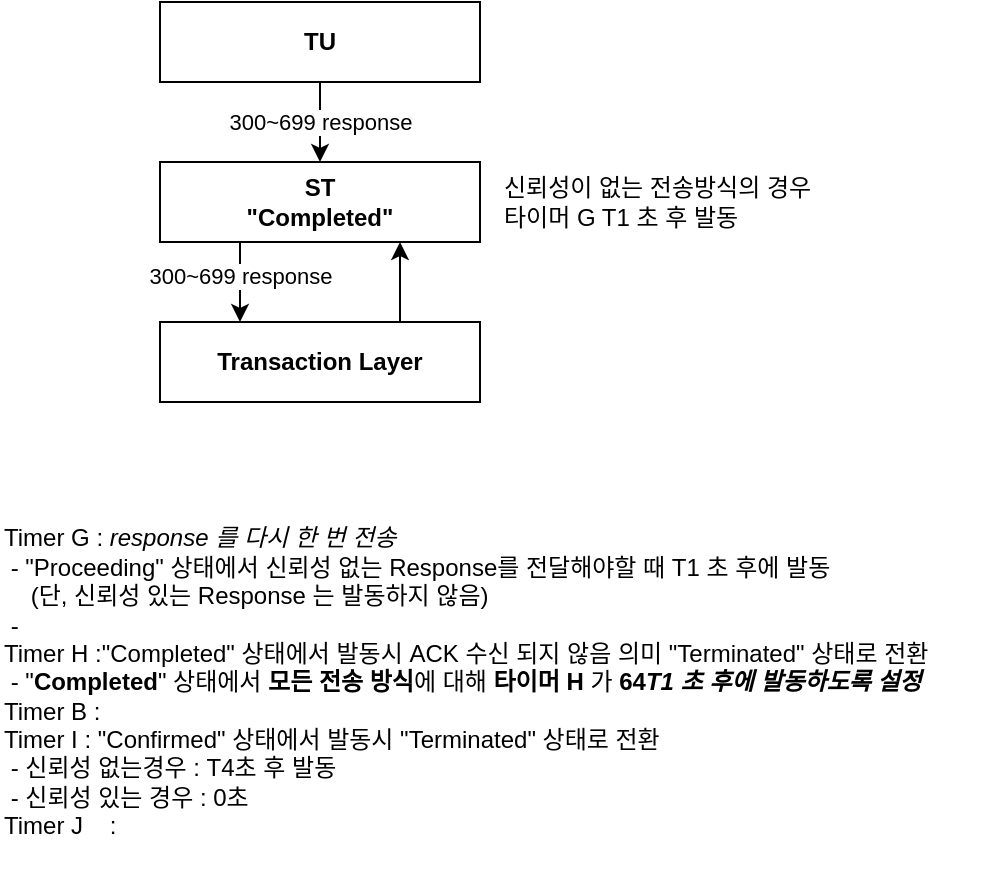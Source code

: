 <mxfile version="23.1.8" type="github">
  <diagram name="페이지-1" id="2TWUUUYWlqyvGFhY7QsK">
    <mxGraphModel dx="574" dy="291" grid="1" gridSize="10" guides="1" tooltips="1" connect="1" arrows="1" fold="1" page="1" pageScale="1" pageWidth="827" pageHeight="1169" math="0" shadow="0">
      <root>
        <mxCell id="0" />
        <mxCell id="1" parent="0" />
        <mxCell id="YR_tlpugdxNq_lBeiD9A-9" value="300~699 response" style="edgeStyle=orthogonalEdgeStyle;rounded=0;orthogonalLoop=1;jettySize=auto;html=1;exitX=0.5;exitY=1;exitDx=0;exitDy=0;entryX=0.5;entryY=0;entryDx=0;entryDy=0;" edge="1" parent="1" source="YR_tlpugdxNq_lBeiD9A-1" target="YR_tlpugdxNq_lBeiD9A-2">
          <mxGeometry relative="1" as="geometry" />
        </mxCell>
        <mxCell id="YR_tlpugdxNq_lBeiD9A-1" value="&lt;b&gt;TU&lt;/b&gt;" style="rounded=0;whiteSpace=wrap;html=1;" vertex="1" parent="1">
          <mxGeometry x="120" y="80" width="160" height="40" as="geometry" />
        </mxCell>
        <mxCell id="YR_tlpugdxNq_lBeiD9A-2" value="&lt;b&gt;ST&lt;br&gt;&quot;Completed&quot;&lt;br&gt;&lt;/b&gt;" style="rounded=0;whiteSpace=wrap;html=1;" vertex="1" parent="1">
          <mxGeometry x="120" y="160" width="160" height="40" as="geometry" />
        </mxCell>
        <mxCell id="YR_tlpugdxNq_lBeiD9A-15" style="edgeStyle=orthogonalEdgeStyle;rounded=0;orthogonalLoop=1;jettySize=auto;html=1;exitX=0.75;exitY=0;exitDx=0;exitDy=0;entryX=0.75;entryY=1;entryDx=0;entryDy=0;" edge="1" parent="1" source="YR_tlpugdxNq_lBeiD9A-6" target="YR_tlpugdxNq_lBeiD9A-2">
          <mxGeometry relative="1" as="geometry" />
        </mxCell>
        <mxCell id="YR_tlpugdxNq_lBeiD9A-6" value="&lt;b&gt;Transaction Layer&lt;/b&gt;" style="rounded=0;whiteSpace=wrap;html=1;" vertex="1" parent="1">
          <mxGeometry x="120" y="240" width="160" height="40" as="geometry" />
        </mxCell>
        <mxCell id="YR_tlpugdxNq_lBeiD9A-14" style="edgeStyle=orthogonalEdgeStyle;rounded=0;orthogonalLoop=1;jettySize=auto;html=1;exitX=0.25;exitY=1;exitDx=0;exitDy=0;entryX=0.25;entryY=0;entryDx=0;entryDy=0;" edge="1" parent="1" source="YR_tlpugdxNq_lBeiD9A-2" target="YR_tlpugdxNq_lBeiD9A-6">
          <mxGeometry relative="1" as="geometry">
            <mxPoint x="160" y="220" as="targetPoint" />
            <Array as="points">
              <mxPoint x="160" y="220" />
              <mxPoint x="160" y="220" />
            </Array>
          </mxGeometry>
        </mxCell>
        <mxCell id="YR_tlpugdxNq_lBeiD9A-16" value="300~699 response" style="edgeLabel;html=1;align=center;verticalAlign=middle;resizable=0;points=[];" vertex="1" connectable="0" parent="YR_tlpugdxNq_lBeiD9A-14">
          <mxGeometry x="-0.15" relative="1" as="geometry">
            <mxPoint as="offset" />
          </mxGeometry>
        </mxCell>
        <mxCell id="YR_tlpugdxNq_lBeiD9A-17" value="신뢰성이 없는 전송방식의 경우&lt;br&gt;타이머 G T1 초 후 발동" style="text;html=1;align=left;verticalAlign=middle;whiteSpace=wrap;rounded=0;" vertex="1" parent="1">
          <mxGeometry x="290" y="160" width="170" height="40" as="geometry" />
        </mxCell>
        <mxCell id="YR_tlpugdxNq_lBeiD9A-18" value="Timer G :&amp;nbsp;&lt;em style=&quot;background-color: initial;&quot;&gt;response 를 다시 한 번 전송&lt;/em&gt;&lt;br&gt;&amp;nbsp;- &quot;Proceeding&quot; 상태에서 신뢰성 없는 Response를 전달해야할 때&amp;nbsp;&lt;span style=&quot;background-color: initial;&quot;&gt;T1 초 후에 발동&lt;/span&gt;&lt;br&gt;&lt;span style=&quot;&quot;&gt;&lt;span style=&quot;&quot;&gt;&amp;nbsp;&amp;nbsp;&amp;nbsp;&amp;nbsp;&lt;/span&gt;&lt;/span&gt;(단, 신뢰성 있는 Response 는 발동하지 않음)&lt;br&gt;&amp;nbsp;-&amp;nbsp;&lt;br&gt;Timer H :&quot;Completed&quot; 상태에서&amp;nbsp;&lt;span style=&quot;background-color: initial;&quot;&gt;발동시 ACK 수신 되지 않음 의미&lt;/span&gt;&amp;nbsp;&lt;span style=&quot;border-color: var(--border-color); background-color: initial;&quot;&gt;&quot;&lt;/span&gt;&lt;span style=&quot;border-color: var(--border-color); background-color: initial;&quot;&gt;Terminated&lt;/span&gt;&lt;span style=&quot;border-color: var(--border-color); background-color: initial;&quot;&gt;&quot; 상태로 전환&lt;/span&gt;&lt;br&gt;&amp;nbsp;- &quot;&lt;strong style=&quot;background-color: initial;&quot;&gt;Completed&lt;/strong&gt;&quot; 상태에서&amp;nbsp;&lt;span style=&quot;background-color: initial;&quot;&gt;&lt;/span&gt;&lt;strong style=&quot;background-color: initial;&quot;&gt;모든 전송 방식&lt;/strong&gt;&lt;span style=&quot;background-color: initial;&quot;&gt;에 대해 &lt;/span&gt;&lt;strong style=&quot;background-color: initial;&quot;&gt;&lt;span data-text-custom-color=&quot;#bf2600&quot; style=&quot;--custom-palette-color: var(--ds-text-accent-red, #BF2600)&quot; class=&quot;fabric-text-color-mark&quot;&gt;타이머 H&lt;/span&gt; &lt;/strong&gt;&lt;span style=&quot;background-color: initial;&quot;&gt;가 &lt;/span&gt;&lt;strong style=&quot;background-color: initial;&quot;&gt;64&lt;/strong&gt;&lt;em style=&quot;background-color: initial;&quot;&gt;&lt;strong&gt;T1 초 후에 발동하도록 설정&lt;/strong&gt;&lt;/em&gt;&lt;br&gt;Timer B :&amp;nbsp;&lt;br&gt;Timer I : &quot;Confirmed&lt;span style=&quot;background-color: initial;&quot;&gt;&quot; 상태에서 발동시&amp;nbsp;&lt;/span&gt;&lt;span style=&quot;background-color: initial;&quot;&gt;&quot;&lt;/span&gt;&lt;span style=&quot;background-color: initial;&quot;&gt;Terminated&lt;/span&gt;&lt;span style=&quot;background-color: initial;&quot;&gt;&quot; 상태로 전환&lt;/span&gt;&lt;br&gt;&amp;nbsp;- 신뢰성 없는경우 : T4초 후 발동&lt;br&gt;&amp;nbsp;- 신뢰성 있는 경우 : 0초&lt;br&gt;Timer J&lt;span style=&quot;&quot;&gt;&lt;span style=&quot;&quot;&gt;&amp;nbsp;&amp;nbsp;&amp;nbsp;&amp;nbsp;&lt;/span&gt;&lt;/span&gt;:&lt;span style=&quot;&quot;&gt;&lt;span style=&quot;&quot;&gt;&amp;nbsp;&amp;nbsp;&amp;nbsp;&amp;nbsp;&lt;/span&gt;&lt;/span&gt;" style="text;html=1;align=left;verticalAlign=middle;whiteSpace=wrap;rounded=0;" vertex="1" parent="1">
          <mxGeometry x="40" y="320" width="500" height="200" as="geometry" />
        </mxCell>
      </root>
    </mxGraphModel>
  </diagram>
</mxfile>
